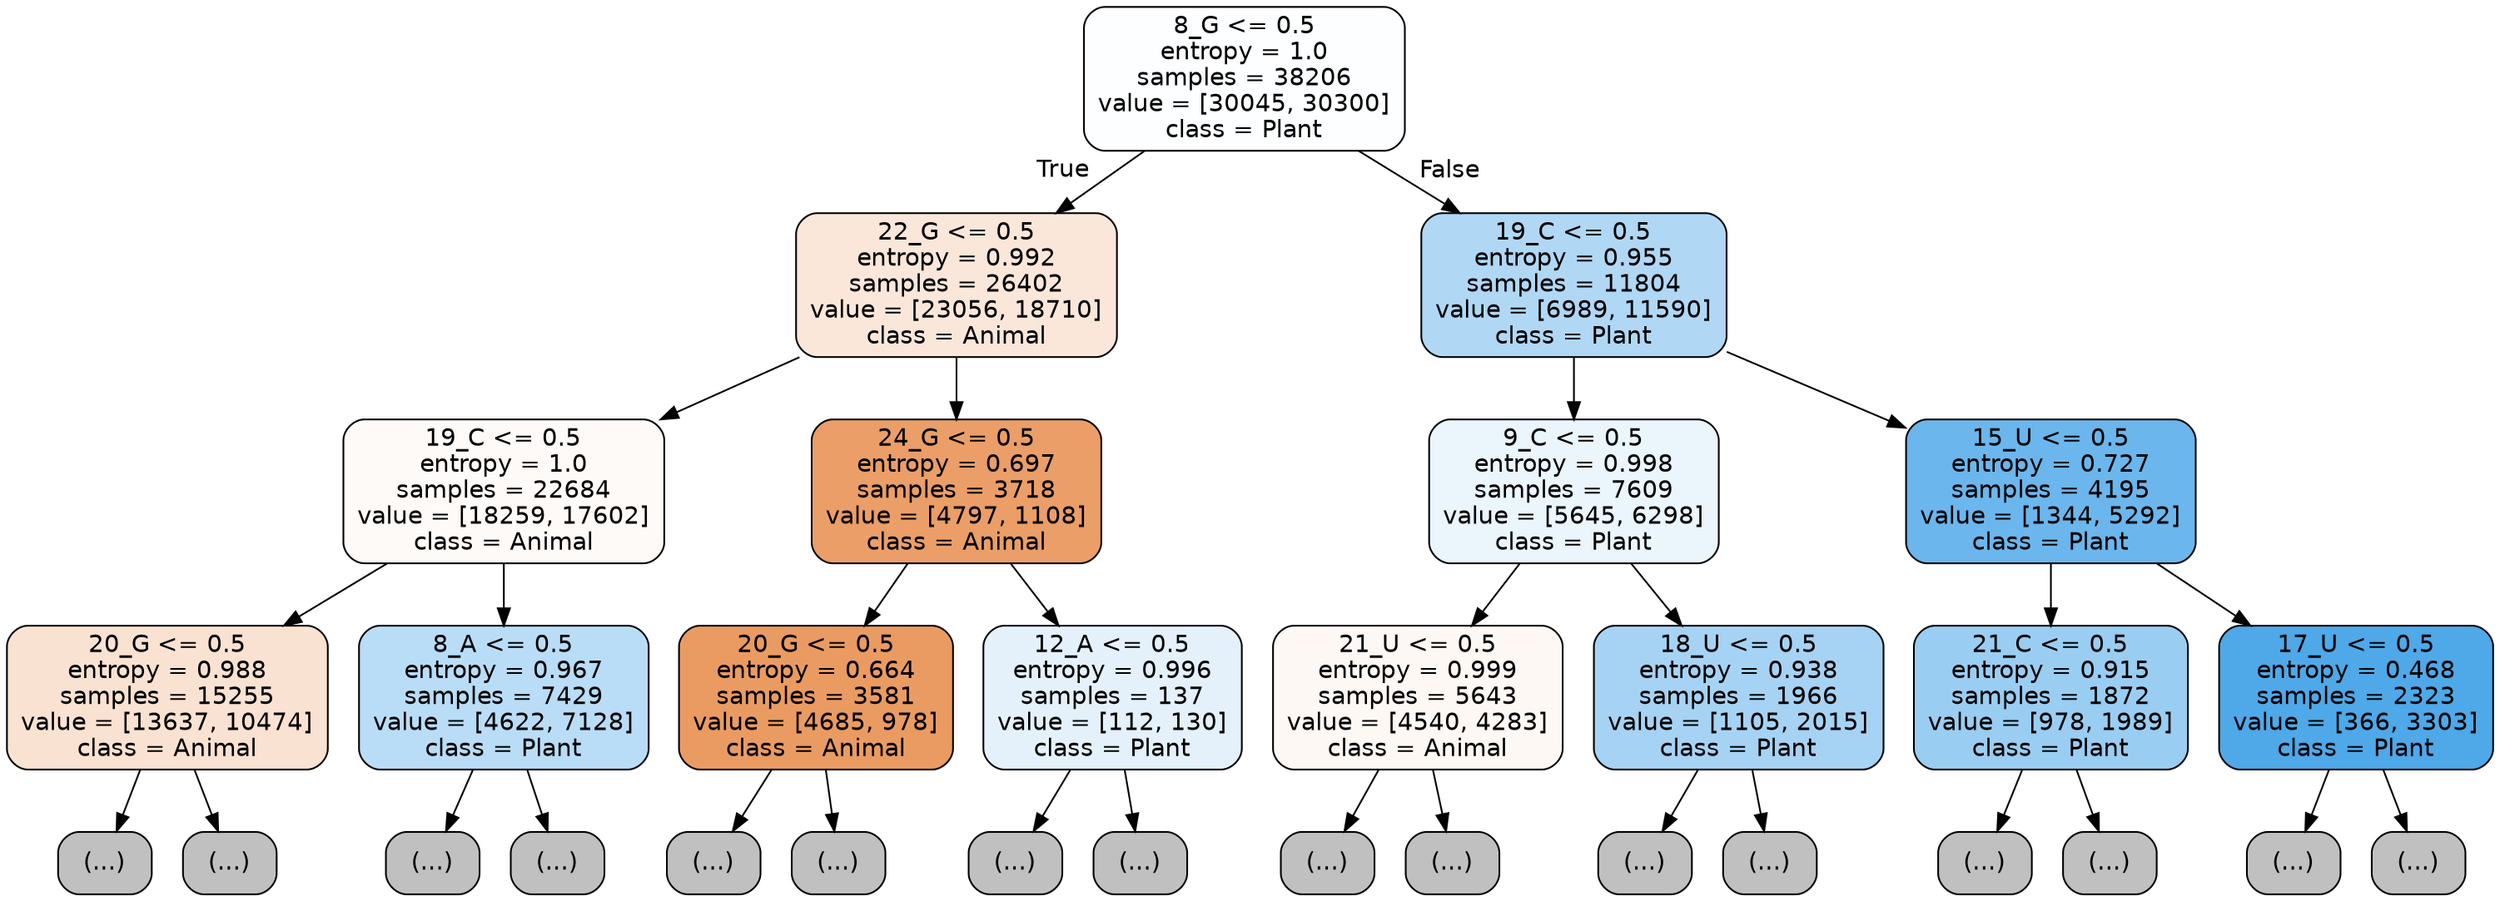 digraph Tree {
node [shape=box, style="filled, rounded", color="black", fontname="helvetica"] ;
edge [fontname="helvetica"] ;
0 [label="8_G <= 0.5\nentropy = 1.0\nsamples = 38206\nvalue = [30045, 30300]\nclass = Plant", fillcolor="#fdfeff"] ;
1 [label="22_G <= 0.5\nentropy = 0.992\nsamples = 26402\nvalue = [23056, 18710]\nclass = Animal", fillcolor="#fae7da"] ;
0 -> 1 [labeldistance=2.5, labelangle=45, headlabel="True"] ;
2 [label="19_C <= 0.5\nentropy = 1.0\nsamples = 22684\nvalue = [18259, 17602]\nclass = Animal", fillcolor="#fefaf8"] ;
1 -> 2 ;
3 [label="20_G <= 0.5\nentropy = 0.988\nsamples = 15255\nvalue = [13637, 10474]\nclass = Animal", fillcolor="#f9e2d1"] ;
2 -> 3 ;
4 [label="(...)", fillcolor="#C0C0C0"] ;
3 -> 4 ;
5779 [label="(...)", fillcolor="#C0C0C0"] ;
3 -> 5779 ;
8074 [label="8_A <= 0.5\nentropy = 0.967\nsamples = 7429\nvalue = [4622, 7128]\nclass = Plant", fillcolor="#b9ddf6"] ;
2 -> 8074 ;
8075 [label="(...)", fillcolor="#C0C0C0"] ;
8074 -> 8075 ;
9898 [label="(...)", fillcolor="#C0C0C0"] ;
8074 -> 9898 ;
10793 [label="24_G <= 0.5\nentropy = 0.697\nsamples = 3718\nvalue = [4797, 1108]\nclass = Animal", fillcolor="#eb9e67"] ;
1 -> 10793 ;
10794 [label="20_G <= 0.5\nentropy = 0.664\nsamples = 3581\nvalue = [4685, 978]\nclass = Animal", fillcolor="#ea9b62"] ;
10793 -> 10794 ;
10795 [label="(...)", fillcolor="#C0C0C0"] ;
10794 -> 10795 ;
11816 [label="(...)", fillcolor="#C0C0C0"] ;
10794 -> 11816 ;
12133 [label="12_A <= 0.5\nentropy = 0.996\nsamples = 137\nvalue = [112, 130]\nclass = Plant", fillcolor="#e4f1fb"] ;
10793 -> 12133 ;
12134 [label="(...)", fillcolor="#C0C0C0"] ;
12133 -> 12134 ;
12197 [label="(...)", fillcolor="#C0C0C0"] ;
12133 -> 12197 ;
12216 [label="19_C <= 0.5\nentropy = 0.955\nsamples = 11804\nvalue = [6989, 11590]\nclass = Plant", fillcolor="#b0d8f5"] ;
0 -> 12216 [labeldistance=2.5, labelangle=-45, headlabel="False"] ;
12217 [label="9_C <= 0.5\nentropy = 0.998\nsamples = 7609\nvalue = [5645, 6298]\nclass = Plant", fillcolor="#eaf5fc"] ;
12216 -> 12217 ;
12218 [label="21_U <= 0.5\nentropy = 0.999\nsamples = 5643\nvalue = [4540, 4283]\nclass = Animal", fillcolor="#fef8f4"] ;
12217 -> 12218 ;
12219 [label="(...)", fillcolor="#C0C0C0"] ;
12218 -> 12219 ;
14354 [label="(...)", fillcolor="#C0C0C0"] ;
12218 -> 14354 ;
14901 [label="18_U <= 0.5\nentropy = 0.938\nsamples = 1966\nvalue = [1105, 2015]\nclass = Plant", fillcolor="#a6d3f3"] ;
12217 -> 14901 ;
14902 [label="(...)", fillcolor="#C0C0C0"] ;
14901 -> 14902 ;
15423 [label="(...)", fillcolor="#C0C0C0"] ;
14901 -> 15423 ;
15618 [label="15_U <= 0.5\nentropy = 0.727\nsamples = 4195\nvalue = [1344, 5292]\nclass = Plant", fillcolor="#6bb6ec"] ;
12216 -> 15618 ;
15619 [label="21_C <= 0.5\nentropy = 0.915\nsamples = 1872\nvalue = [978, 1989]\nclass = Plant", fillcolor="#9acdf2"] ;
15618 -> 15619 ;
15620 [label="(...)", fillcolor="#C0C0C0"] ;
15619 -> 15620 ;
16249 [label="(...)", fillcolor="#C0C0C0"] ;
15619 -> 16249 ;
16384 [label="17_U <= 0.5\nentropy = 0.468\nsamples = 2323\nvalue = [366, 3303]\nclass = Plant", fillcolor="#4fa8e8"] ;
15618 -> 16384 ;
16385 [label="(...)", fillcolor="#C0C0C0"] ;
16384 -> 16385 ;
16598 [label="(...)", fillcolor="#C0C0C0"] ;
16384 -> 16598 ;
}